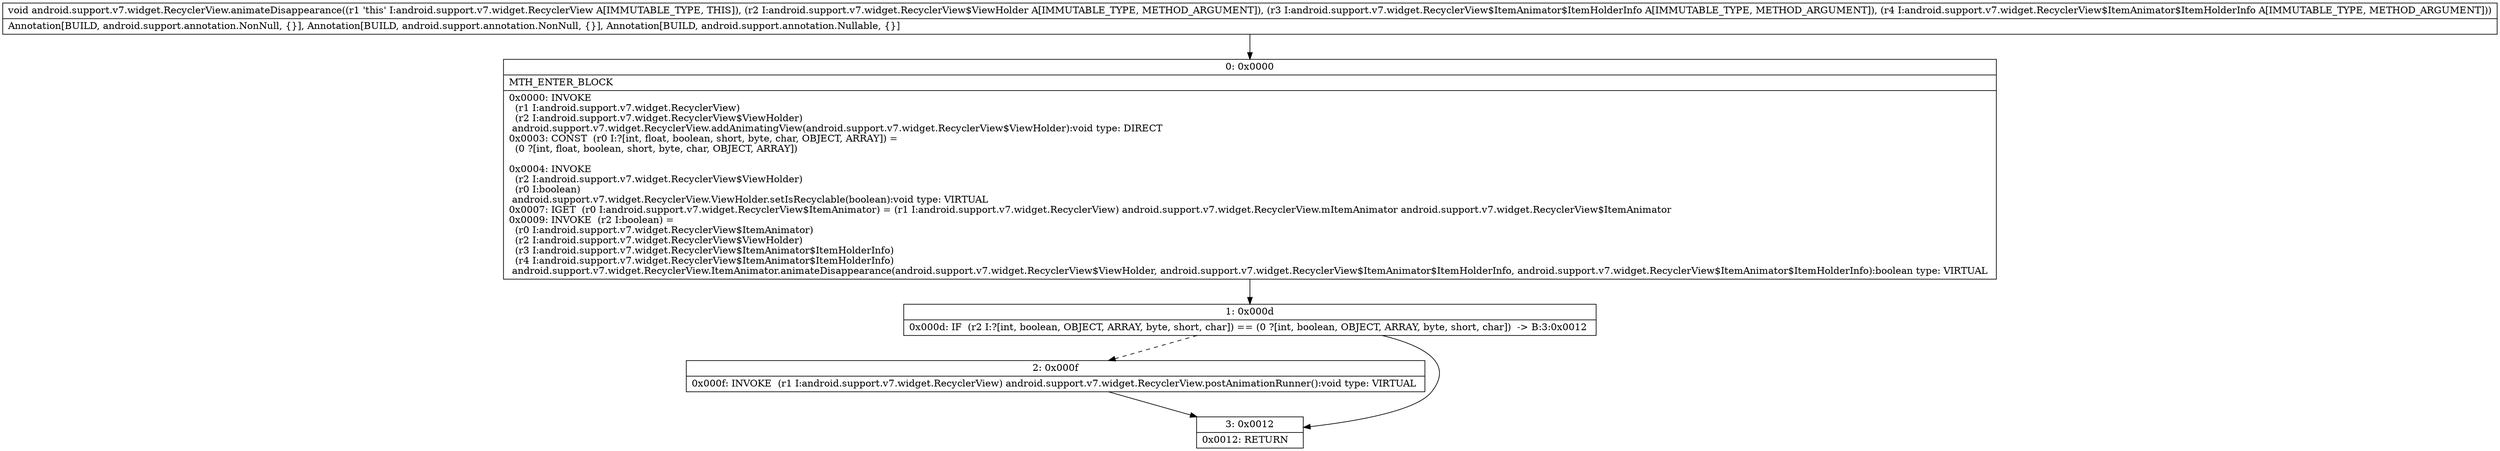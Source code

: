 digraph "CFG forandroid.support.v7.widget.RecyclerView.animateDisappearance(Landroid\/support\/v7\/widget\/RecyclerView$ViewHolder;Landroid\/support\/v7\/widget\/RecyclerView$ItemAnimator$ItemHolderInfo;Landroid\/support\/v7\/widget\/RecyclerView$ItemAnimator$ItemHolderInfo;)V" {
Node_0 [shape=record,label="{0\:\ 0x0000|MTH_ENTER_BLOCK\l|0x0000: INVOKE  \l  (r1 I:android.support.v7.widget.RecyclerView)\l  (r2 I:android.support.v7.widget.RecyclerView$ViewHolder)\l android.support.v7.widget.RecyclerView.addAnimatingView(android.support.v7.widget.RecyclerView$ViewHolder):void type: DIRECT \l0x0003: CONST  (r0 I:?[int, float, boolean, short, byte, char, OBJECT, ARRAY]) = \l  (0 ?[int, float, boolean, short, byte, char, OBJECT, ARRAY])\l \l0x0004: INVOKE  \l  (r2 I:android.support.v7.widget.RecyclerView$ViewHolder)\l  (r0 I:boolean)\l android.support.v7.widget.RecyclerView.ViewHolder.setIsRecyclable(boolean):void type: VIRTUAL \l0x0007: IGET  (r0 I:android.support.v7.widget.RecyclerView$ItemAnimator) = (r1 I:android.support.v7.widget.RecyclerView) android.support.v7.widget.RecyclerView.mItemAnimator android.support.v7.widget.RecyclerView$ItemAnimator \l0x0009: INVOKE  (r2 I:boolean) = \l  (r0 I:android.support.v7.widget.RecyclerView$ItemAnimator)\l  (r2 I:android.support.v7.widget.RecyclerView$ViewHolder)\l  (r3 I:android.support.v7.widget.RecyclerView$ItemAnimator$ItemHolderInfo)\l  (r4 I:android.support.v7.widget.RecyclerView$ItemAnimator$ItemHolderInfo)\l android.support.v7.widget.RecyclerView.ItemAnimator.animateDisappearance(android.support.v7.widget.RecyclerView$ViewHolder, android.support.v7.widget.RecyclerView$ItemAnimator$ItemHolderInfo, android.support.v7.widget.RecyclerView$ItemAnimator$ItemHolderInfo):boolean type: VIRTUAL \l}"];
Node_1 [shape=record,label="{1\:\ 0x000d|0x000d: IF  (r2 I:?[int, boolean, OBJECT, ARRAY, byte, short, char]) == (0 ?[int, boolean, OBJECT, ARRAY, byte, short, char])  \-\> B:3:0x0012 \l}"];
Node_2 [shape=record,label="{2\:\ 0x000f|0x000f: INVOKE  (r1 I:android.support.v7.widget.RecyclerView) android.support.v7.widget.RecyclerView.postAnimationRunner():void type: VIRTUAL \l}"];
Node_3 [shape=record,label="{3\:\ 0x0012|0x0012: RETURN   \l}"];
MethodNode[shape=record,label="{void android.support.v7.widget.RecyclerView.animateDisappearance((r1 'this' I:android.support.v7.widget.RecyclerView A[IMMUTABLE_TYPE, THIS]), (r2 I:android.support.v7.widget.RecyclerView$ViewHolder A[IMMUTABLE_TYPE, METHOD_ARGUMENT]), (r3 I:android.support.v7.widget.RecyclerView$ItemAnimator$ItemHolderInfo A[IMMUTABLE_TYPE, METHOD_ARGUMENT]), (r4 I:android.support.v7.widget.RecyclerView$ItemAnimator$ItemHolderInfo A[IMMUTABLE_TYPE, METHOD_ARGUMENT]))  | Annotation[BUILD, android.support.annotation.NonNull, \{\}], Annotation[BUILD, android.support.annotation.NonNull, \{\}], Annotation[BUILD, android.support.annotation.Nullable, \{\}]\l}"];
MethodNode -> Node_0;
Node_0 -> Node_1;
Node_1 -> Node_2[style=dashed];
Node_1 -> Node_3;
Node_2 -> Node_3;
}

